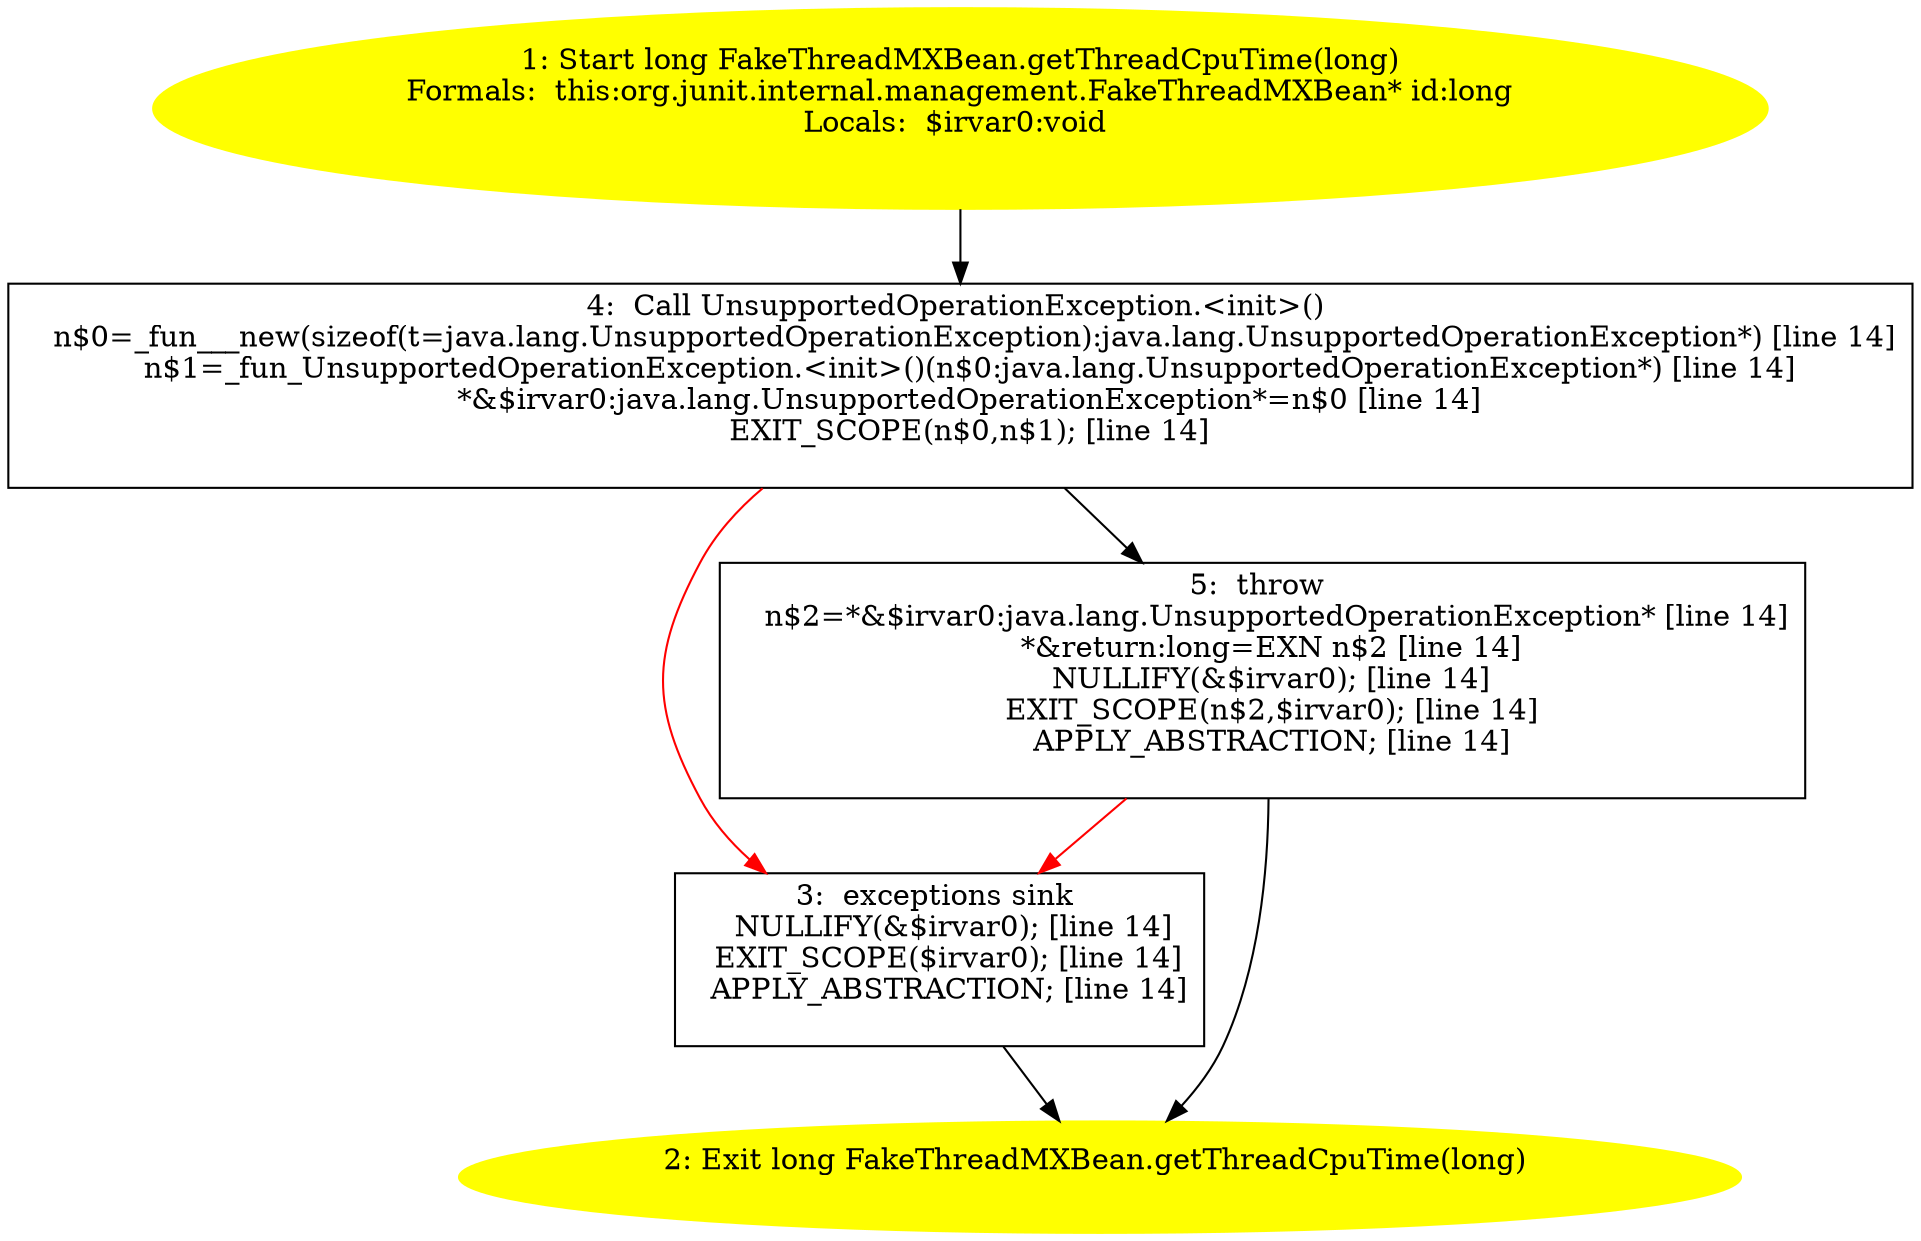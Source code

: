 /* @generated */
digraph cfg {
"org.junit.internal.management.FakeThreadMXBean.getThreadCpuTime(long):long.48eb2f7c9b3dca8f7c12e839b635aeae_1" [label="1: Start long FakeThreadMXBean.getThreadCpuTime(long)\nFormals:  this:org.junit.internal.management.FakeThreadMXBean* id:long\nLocals:  $irvar0:void \n  " color=yellow style=filled]
	

	 "org.junit.internal.management.FakeThreadMXBean.getThreadCpuTime(long):long.48eb2f7c9b3dca8f7c12e839b635aeae_1" -> "org.junit.internal.management.FakeThreadMXBean.getThreadCpuTime(long):long.48eb2f7c9b3dca8f7c12e839b635aeae_4" ;
"org.junit.internal.management.FakeThreadMXBean.getThreadCpuTime(long):long.48eb2f7c9b3dca8f7c12e839b635aeae_2" [label="2: Exit long FakeThreadMXBean.getThreadCpuTime(long) \n  " color=yellow style=filled]
	

"org.junit.internal.management.FakeThreadMXBean.getThreadCpuTime(long):long.48eb2f7c9b3dca8f7c12e839b635aeae_3" [label="3:  exceptions sink \n   NULLIFY(&$irvar0); [line 14]\n  EXIT_SCOPE($irvar0); [line 14]\n  APPLY_ABSTRACTION; [line 14]\n " shape="box"]
	

	 "org.junit.internal.management.FakeThreadMXBean.getThreadCpuTime(long):long.48eb2f7c9b3dca8f7c12e839b635aeae_3" -> "org.junit.internal.management.FakeThreadMXBean.getThreadCpuTime(long):long.48eb2f7c9b3dca8f7c12e839b635aeae_2" ;
"org.junit.internal.management.FakeThreadMXBean.getThreadCpuTime(long):long.48eb2f7c9b3dca8f7c12e839b635aeae_4" [label="4:  Call UnsupportedOperationException.<init>() \n   n$0=_fun___new(sizeof(t=java.lang.UnsupportedOperationException):java.lang.UnsupportedOperationException*) [line 14]\n  n$1=_fun_UnsupportedOperationException.<init>()(n$0:java.lang.UnsupportedOperationException*) [line 14]\n  *&$irvar0:java.lang.UnsupportedOperationException*=n$0 [line 14]\n  EXIT_SCOPE(n$0,n$1); [line 14]\n " shape="box"]
	

	 "org.junit.internal.management.FakeThreadMXBean.getThreadCpuTime(long):long.48eb2f7c9b3dca8f7c12e839b635aeae_4" -> "org.junit.internal.management.FakeThreadMXBean.getThreadCpuTime(long):long.48eb2f7c9b3dca8f7c12e839b635aeae_5" ;
	 "org.junit.internal.management.FakeThreadMXBean.getThreadCpuTime(long):long.48eb2f7c9b3dca8f7c12e839b635aeae_4" -> "org.junit.internal.management.FakeThreadMXBean.getThreadCpuTime(long):long.48eb2f7c9b3dca8f7c12e839b635aeae_3" [color="red" ];
"org.junit.internal.management.FakeThreadMXBean.getThreadCpuTime(long):long.48eb2f7c9b3dca8f7c12e839b635aeae_5" [label="5:  throw \n   n$2=*&$irvar0:java.lang.UnsupportedOperationException* [line 14]\n  *&return:long=EXN n$2 [line 14]\n  NULLIFY(&$irvar0); [line 14]\n  EXIT_SCOPE(n$2,$irvar0); [line 14]\n  APPLY_ABSTRACTION; [line 14]\n " shape="box"]
	

	 "org.junit.internal.management.FakeThreadMXBean.getThreadCpuTime(long):long.48eb2f7c9b3dca8f7c12e839b635aeae_5" -> "org.junit.internal.management.FakeThreadMXBean.getThreadCpuTime(long):long.48eb2f7c9b3dca8f7c12e839b635aeae_2" ;
	 "org.junit.internal.management.FakeThreadMXBean.getThreadCpuTime(long):long.48eb2f7c9b3dca8f7c12e839b635aeae_5" -> "org.junit.internal.management.FakeThreadMXBean.getThreadCpuTime(long):long.48eb2f7c9b3dca8f7c12e839b635aeae_3" [color="red" ];
}

